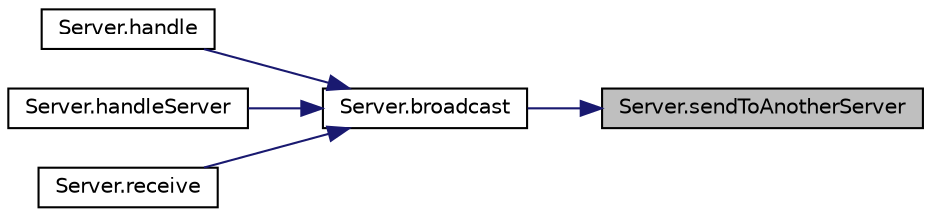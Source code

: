 digraph "Server.sendToAnotherServer"
{
 // LATEX_PDF_SIZE
  edge [fontname="Helvetica",fontsize="10",labelfontname="Helvetica",labelfontsize="10"];
  node [fontname="Helvetica",fontsize="10",shape=record];
  rankdir="RL";
  Node1 [label="Server.sendToAnotherServer",height=0.2,width=0.4,color="black", fillcolor="grey75", style="filled", fontcolor="black",tooltip=" "];
  Node1 -> Node2 [dir="back",color="midnightblue",fontsize="10",style="solid",fontname="Helvetica"];
  Node2 [label="Server.broadcast",height=0.2,width=0.4,color="black", fillcolor="white", style="filled",URL="$namespace_server.html#ac53d3b640a99d29879cb0048f41f1d9b",tooltip=" "];
  Node2 -> Node3 [dir="back",color="midnightblue",fontsize="10",style="solid",fontname="Helvetica"];
  Node3 [label="Server.handle",height=0.2,width=0.4,color="black", fillcolor="white", style="filled",URL="$namespace_server.html#acf7ca7dbf2bd3d673bf2628a9779a8fb",tooltip=" "];
  Node2 -> Node4 [dir="back",color="midnightblue",fontsize="10",style="solid",fontname="Helvetica"];
  Node4 [label="Server.handleServer",height=0.2,width=0.4,color="black", fillcolor="white", style="filled",URL="$namespace_server.html#a47f6bd6a840a9d3597f653a726ce188d",tooltip=" "];
  Node2 -> Node5 [dir="back",color="midnightblue",fontsize="10",style="solid",fontname="Helvetica"];
  Node5 [label="Server.receive",height=0.2,width=0.4,color="black", fillcolor="white", style="filled",URL="$namespace_server.html#ab9d00ec901183f31c044be6a3e7dfcec",tooltip=" "];
}
